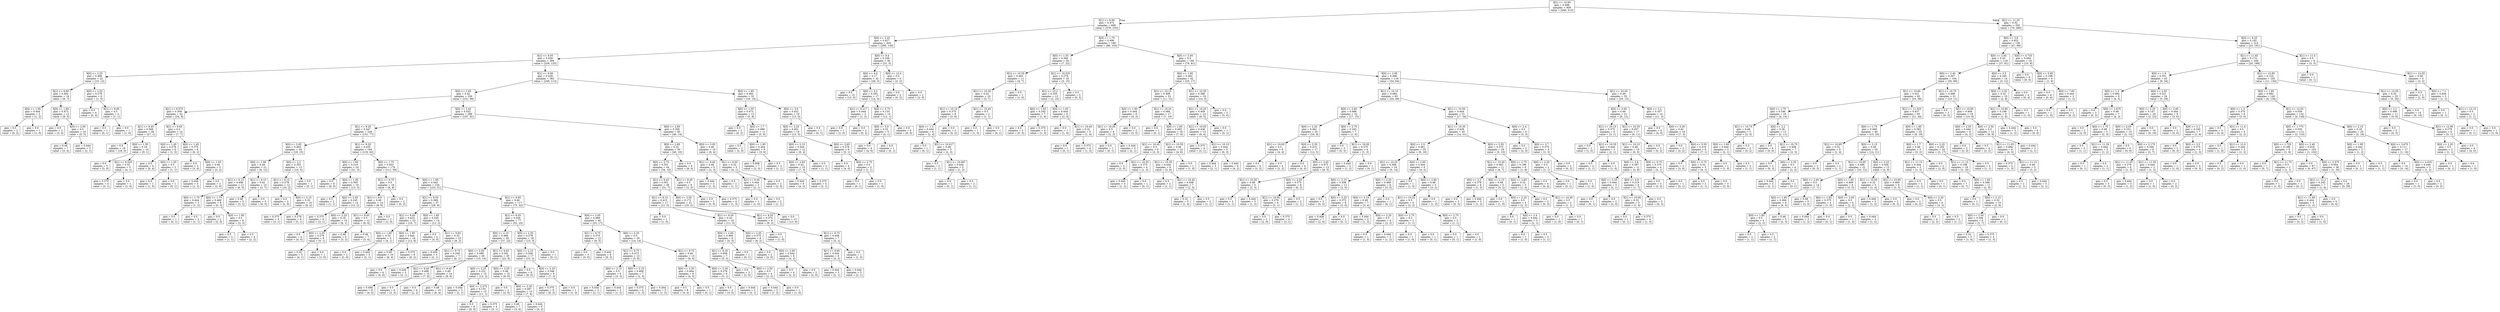 digraph Tree {
node [shape=box] ;
0 [label="X[1] <= 10.65\ngini = 0.498\nsamples = 959\nvalue = [446, 513]"] ;
1 [label="X[1] <= 9.95\ngini = 0.472\nsamples = 609\nvalue = [376, 233]"] ;
0 -> 1 [labeldistance=2.5, labelangle=45, headlabel="True"] ;
2 [label="X[0] <= 3.25\ngini = 0.427\nsamples = 420\nvalue = [290, 130]"] ;
1 -> 2 ;
3 [label="X[1] <= 9.05\ngini = 0.439\nsamples = 384\nvalue = [259, 125]"] ;
2 -> 3 ;
4 [label="X[0] <= 2.25\ngini = 0.496\nsamples = 22\nvalue = [10, 12]"] ;
3 -> 4 ;
5 [label="X[1] <= 8.85\ngini = 0.492\nsamples = 16\nvalue = [9, 7]"] ;
4 -> 5 ;
6 [label="X[0] <= 1.95\ngini = 0.444\nsamples = 3\nvalue = [1, 2]"] ;
5 -> 6 ;
7 [label="gini = 0.0\nsamples = 2\nvalue = [0, 2]"] ;
6 -> 7 ;
8 [label="gini = 0.0\nsamples = 1\nvalue = [1, 0]"] ;
6 -> 8 ;
9 [label="X[0] <= 1.85\ngini = 0.473\nsamples = 13\nvalue = [8, 5]"] ;
5 -> 9 ;
10 [label="gini = 0.0\nsamples = 3\nvalue = [3, 0]"] ;
9 -> 10 ;
11 [label="X[0] <= 2.05\ngini = 0.5\nsamples = 10\nvalue = [5, 5]"] ;
9 -> 11 ;
12 [label="gini = 0.49\nsamples = 7\nvalue = [3, 4]"] ;
11 -> 12 ;
13 [label="gini = 0.444\nsamples = 3\nvalue = [2, 1]"] ;
11 -> 13 ;
14 [label="X[0] <= 2.55\ngini = 0.278\nsamples = 6\nvalue = [1, 5]"] ;
4 -> 14 ;
15 [label="gini = 0.0\nsamples = 4\nvalue = [0, 4]"] ;
14 -> 15 ;
16 [label="X[1] <= 8.85\ngini = 0.5\nsamples = 2\nvalue = [1, 1]"] ;
14 -> 16 ;
17 [label="gini = 0.0\nsamples = 1\nvalue = [0, 1]"] ;
16 -> 17 ;
18 [label="gini = 0.0\nsamples = 1\nvalue = [1, 0]"] ;
16 -> 18 ;
19 [label="X[1] <= 9.85\ngini = 0.429\nsamples = 362\nvalue = [249, 113]"] ;
3 -> 19 ;
20 [label="X[0] <= 1.65\ngini = 0.42\nsamples = 330\nvalue = [231, 99]"] ;
19 -> 20 ;
21 [label="X[1] <= 9.575\ngini = 0.308\nsamples = 42\nvalue = [34, 8]"] ;
20 -> 21 ;
22 [label="X[1] <= 9.45\ngini = 0.069\nsamples = 28\nvalue = [27, 1]"] ;
21 -> 22 ;
23 [label="gini = 0.0\nsamples = 18\nvalue = [18, 0]"] ;
22 -> 23 ;
24 [label="X[0] <= 1.55\ngini = 0.18\nsamples = 10\nvalue = [9, 1]"] ;
22 -> 24 ;
25 [label="gini = 0.0\nsamples = 5\nvalue = [5, 0]"] ;
24 -> 25 ;
26 [label="X[1] <= 9.525\ngini = 0.32\nsamples = 5\nvalue = [4, 1]"] ;
24 -> 26 ;
27 [label="gini = 0.375\nsamples = 4\nvalue = [3, 1]"] ;
26 -> 27 ;
28 [label="gini = 0.0\nsamples = 1\nvalue = [1, 0]"] ;
26 -> 28 ;
29 [label="X[1] <= 9.65\ngini = 0.5\nsamples = 14\nvalue = [7, 7]"] ;
21 -> 29 ;
30 [label="X[0] <= 1.45\ngini = 0.278\nsamples = 6\nvalue = [1, 5]"] ;
29 -> 30 ;
31 [label="gini = 0.0\nsamples = 4\nvalue = [0, 4]"] ;
30 -> 31 ;
32 [label="X[0] <= 1.55\ngini = 0.5\nsamples = 2\nvalue = [1, 1]"] ;
30 -> 32 ;
33 [label="gini = 0.0\nsamples = 1\nvalue = [1, 0]"] ;
32 -> 33 ;
34 [label="gini = 0.0\nsamples = 1\nvalue = [0, 1]"] ;
32 -> 34 ;
35 [label="X[0] <= 1.45\ngini = 0.375\nsamples = 8\nvalue = [6, 2]"] ;
29 -> 35 ;
36 [label="gini = 0.0\nsamples = 3\nvalue = [3, 0]"] ;
35 -> 36 ;
37 [label="X[0] <= 1.55\ngini = 0.48\nsamples = 5\nvalue = [3, 2]"] ;
35 -> 37 ;
38 [label="gini = 0.444\nsamples = 3\nvalue = [1, 2]"] ;
37 -> 38 ;
39 [label="gini = 0.0\nsamples = 2\nvalue = [2, 0]"] ;
37 -> 39 ;
40 [label="X[0] <= 2.45\ngini = 0.432\nsamples = 288\nvalue = [197, 91]"] ;
20 -> 40 ;
41 [label="X[1] <= 9.25\ngini = 0.447\nsamples = 228\nvalue = [151, 77]"] ;
40 -> 41 ;
42 [label="X[0] <= 2.05\ngini = 0.493\nsamples = 34\nvalue = [19, 15]"] ;
41 -> 42 ;
43 [label="X[0] <= 1.95\ngini = 0.49\nsamples = 21\nvalue = [9, 12]"] ;
42 -> 43 ;
44 [label="X[1] <= 9.15\ngini = 0.496\nsamples = 11\nvalue = [6, 5]"] ;
43 -> 44 ;
45 [label="X[0] <= 1.75\ngini = 0.444\nsamples = 3\nvalue = [1, 2]"] ;
44 -> 45 ;
46 [label="gini = 0.0\nsamples = 1\nvalue = [0, 1]"] ;
45 -> 46 ;
47 [label="gini = 0.5\nsamples = 2\nvalue = [1, 1]"] ;
45 -> 47 ;
48 [label="X[0] <= 1.75\ngini = 0.469\nsamples = 8\nvalue = [5, 3]"] ;
44 -> 48 ;
49 [label="gini = 0.0\nsamples = 2\nvalue = [2, 0]"] ;
48 -> 49 ;
50 [label="X[0] <= 1.85\ngini = 0.5\nsamples = 6\nvalue = [3, 3]"] ;
48 -> 50 ;
51 [label="gini = 0.5\nsamples = 2\nvalue = [1, 1]"] ;
50 -> 51 ;
52 [label="gini = 0.5\nsamples = 4\nvalue = [2, 2]"] ;
50 -> 52 ;
53 [label="X[1] <= 9.15\ngini = 0.42\nsamples = 10\nvalue = [3, 7]"] ;
43 -> 53 ;
54 [label="gini = 0.48\nsamples = 5\nvalue = [3, 2]"] ;
53 -> 54 ;
55 [label="gini = 0.0\nsamples = 5\nvalue = [0, 5]"] ;
53 -> 55 ;
56 [label="X[0] <= 2.3\ngini = 0.355\nsamples = 13\nvalue = [10, 3]"] ;
42 -> 56 ;
57 [label="X[1] <= 9.15\ngini = 0.278\nsamples = 12\nvalue = [10, 2]"] ;
56 -> 57 ;
58 [label="gini = 0.0\nsamples = 2\nvalue = [2, 0]"] ;
57 -> 58 ;
59 [label="X[0] <= 2.15\ngini = 0.32\nsamples = 10\nvalue = [8, 2]"] ;
57 -> 59 ;
60 [label="gini = 0.375\nsamples = 4\nvalue = [3, 1]"] ;
59 -> 60 ;
61 [label="gini = 0.278\nsamples = 6\nvalue = [5, 1]"] ;
59 -> 61 ;
62 [label="gini = 0.0\nsamples = 1\nvalue = [0, 1]"] ;
56 -> 62 ;
63 [label="X[1] <= 9.35\ngini = 0.435\nsamples = 194\nvalue = [132, 62]"] ;
41 -> 63 ;
64 [label="X[0] <= 1.85\ngini = 0.219\nsamples = 24\nvalue = [21, 3]"] ;
63 -> 64 ;
65 [label="gini = 0.0\nsamples = 8\nvalue = [8, 0]"] ;
64 -> 65 ;
66 [label="X[0] <= 1.95\ngini = 0.305\nsamples = 16\nvalue = [13, 3]"] ;
64 -> 66 ;
67 [label="gini = 0.5\nsamples = 2\nvalue = [1, 1]"] ;
66 -> 67 ;
68 [label="X[0] <= 2.05\ngini = 0.245\nsamples = 14\nvalue = [12, 2]"] ;
66 -> 68 ;
69 [label="gini = 0.375\nsamples = 4\nvalue = [3, 1]"] ;
68 -> 69 ;
70 [label="X[0] <= 2.25\ngini = 0.18\nsamples = 10\nvalue = [9, 1]"] ;
68 -> 70 ;
71 [label="gini = 0.0\nsamples = 4\nvalue = [4, 0]"] ;
70 -> 71 ;
72 [label="X[0] <= 2.35\ngini = 0.278\nsamples = 6\nvalue = [5, 1]"] ;
70 -> 72 ;
73 [label="gini = 0.32\nsamples = 5\nvalue = [4, 1]"] ;
72 -> 73 ;
74 [label="gini = 0.0\nsamples = 1\nvalue = [1, 0]"] ;
72 -> 74 ;
75 [label="X[0] <= 1.75\ngini = 0.453\nsamples = 170\nvalue = [111, 59]"] ;
63 -> 75 ;
76 [label="X[1] <= 9.75\ngini = 0.5\nsamples = 16\nvalue = [8, 8]"] ;
75 -> 76 ;
77 [label="X[1] <= 9.6\ngini = 0.49\nsamples = 14\nvalue = [8, 6]"] ;
76 -> 77 ;
78 [label="X[1] <= 9.45\ngini = 0.5\nsamples = 12\nvalue = [6, 6]"] ;
77 -> 78 ;
79 [label="gini = 0.48\nsamples = 5\nvalue = [3, 2]"] ;
78 -> 79 ;
80 [label="gini = 0.49\nsamples = 7\nvalue = [3, 4]"] ;
78 -> 80 ;
81 [label="gini = 0.0\nsamples = 2\nvalue = [2, 0]"] ;
77 -> 81 ;
82 [label="gini = 0.0\nsamples = 2\nvalue = [0, 2]"] ;
76 -> 82 ;
83 [label="X[0] <= 1.95\ngini = 0.443\nsamples = 154\nvalue = [103, 51]"] ;
75 -> 83 ;
84 [label="X[1] <= 9.55\ngini = 0.368\nsamples = 37\nvalue = [28, 9]"] ;
83 -> 84 ;
85 [label="X[1] <= 9.45\ngini = 0.423\nsamples = 23\nvalue = [16, 7]"] ;
84 -> 85 ;
86 [label="X[0] <= 1.85\ngini = 0.32\nsamples = 5\nvalue = [4, 1]"] ;
85 -> 86 ;
87 [label="gini = 0.0\nsamples = 2\nvalue = [2, 0]"] ;
86 -> 87 ;
88 [label="gini = 0.444\nsamples = 3\nvalue = [2, 1]"] ;
86 -> 88 ;
89 [label="X[0] <= 1.85\ngini = 0.444\nsamples = 18\nvalue = [12, 6]"] ;
85 -> 89 ;
90 [label="gini = 0.48\nsamples = 10\nvalue = [6, 4]"] ;
89 -> 90 ;
91 [label="gini = 0.375\nsamples = 8\nvalue = [6, 2]"] ;
89 -> 91 ;
92 [label="X[0] <= 1.85\ngini = 0.245\nsamples = 14\nvalue = [12, 2]"] ;
84 -> 92 ;
93 [label="gini = 0.0\nsamples = 4\nvalue = [4, 0]"] ;
92 -> 93 ;
94 [label="X[1] <= 9.65\ngini = 0.32\nsamples = 10\nvalue = [8, 2]"] ;
92 -> 94 ;
95 [label="gini = 0.444\nsamples = 3\nvalue = [2, 1]"] ;
94 -> 95 ;
96 [label="X[1] <= 9.75\ngini = 0.245\nsamples = 7\nvalue = [6, 1]"] ;
94 -> 96 ;
97 [label="gini = 0.0\nsamples = 4\nvalue = [4, 0]"] ;
96 -> 97 ;
98 [label="gini = 0.444\nsamples = 3\nvalue = [2, 1]"] ;
96 -> 98 ;
99 [label="X[1] <= 9.65\ngini = 0.46\nsamples = 117\nvalue = [75, 42]"] ;
83 -> 99 ;
100 [label="X[1] <= 9.55\ngini = 0.439\nsamples = 77\nvalue = [52, 25]"] ;
99 -> 100 ;
101 [label="X[0] <= 2.15\ngini = 0.468\nsamples = 59\nvalue = [37, 22]"] ;
100 -> 101 ;
102 [label="X[0] <= 2.05\ngini = 0.499\nsamples = 29\nvalue = [15, 14]"] ;
101 -> 102 ;
103 [label="X[1] <= 9.45\ngini = 0.498\nsamples = 15\nvalue = [7, 8]"] ;
102 -> 103 ;
104 [label="gini = 0.494\nsamples = 9\nvalue = [4, 5]"] ;
103 -> 104 ;
105 [label="gini = 0.5\nsamples = 6\nvalue = [3, 3]"] ;
103 -> 105 ;
106 [label="X[1] <= 9.45\ngini = 0.49\nsamples = 14\nvalue = [8, 6]"] ;
102 -> 106 ;
107 [label="gini = 0.5\nsamples = 4\nvalue = [2, 2]"] ;
106 -> 107 ;
108 [label="gini = 0.48\nsamples = 10\nvalue = [6, 4]"] ;
106 -> 108 ;
109 [label="X[1] <= 9.45\ngini = 0.391\nsamples = 30\nvalue = [22, 8]"] ;
101 -> 109 ;
110 [label="X[0] <= 2.25\ngini = 0.231\nsamples = 15\nvalue = [13, 2]"] ;
109 -> 110 ;
111 [label="gini = 0.444\nsamples = 3\nvalue = [2, 1]"] ;
110 -> 111 ;
112 [label="X[0] <= 2.375\ngini = 0.153\nsamples = 12\nvalue = [11, 1]"] ;
110 -> 112 ;
113 [label="gini = 0.0\nsamples = 8\nvalue = [8, 0]"] ;
112 -> 113 ;
114 [label="gini = 0.375\nsamples = 4\nvalue = [3, 1]"] ;
112 -> 114 ;
115 [label="X[0] <= 2.25\ngini = 0.48\nsamples = 15\nvalue = [9, 6]"] ;
109 -> 115 ;
116 [label="gini = 0.0\nsamples = 2\nvalue = [2, 0]"] ;
115 -> 116 ;
117 [label="X[0] <= 2.35\ngini = 0.497\nsamples = 13\nvalue = [7, 6]"] ;
115 -> 117 ;
118 [label="gini = 0.49\nsamples = 7\nvalue = [3, 4]"] ;
117 -> 118 ;
119 [label="gini = 0.444\nsamples = 6\nvalue = [4, 2]"] ;
117 -> 119 ;
120 [label="X[0] <= 2.35\ngini = 0.278\nsamples = 18\nvalue = [15, 3]"] ;
100 -> 120 ;
121 [label="X[0] <= 2.15\ngini = 0.208\nsamples = 17\nvalue = [15, 2]"] ;
120 -> 121 ;
122 [label="gini = 0.0\nsamples = 8\nvalue = [8, 0]"] ;
121 -> 122 ;
123 [label="X[0] <= 2.25\ngini = 0.346\nsamples = 9\nvalue = [7, 2]"] ;
121 -> 123 ;
124 [label="gini = 0.375\nsamples = 8\nvalue = [6, 2]"] ;
123 -> 124 ;
125 [label="gini = 0.0\nsamples = 1\nvalue = [1, 0]"] ;
123 -> 125 ;
126 [label="gini = 0.0\nsamples = 1\nvalue = [0, 1]"] ;
120 -> 126 ;
127 [label="X[0] <= 2.05\ngini = 0.489\nsamples = 40\nvalue = [23, 17]"] ;
99 -> 127 ;
128 [label="X[1] <= 9.75\ngini = 0.375\nsamples = 12\nvalue = [9, 3]"] ;
127 -> 128 ;
129 [label="gini = 0.0\nsamples = 3\nvalue = [3, 0]"] ;
128 -> 129 ;
130 [label="gini = 0.444\nsamples = 9\nvalue = [6, 3]"] ;
128 -> 130 ;
131 [label="X[0] <= 2.25\ngini = 0.5\nsamples = 28\nvalue = [14, 14]"] ;
127 -> 131 ;
132 [label="X[1] <= 9.75\ngini = 0.473\nsamples = 13\nvalue = [5, 8]"] ;
131 -> 132 ;
133 [label="X[0] <= 2.15\ngini = 0.5\nsamples = 6\nvalue = [3, 3]"] ;
132 -> 133 ;
134 [label="gini = 0.444\nsamples = 3\nvalue = [2, 1]"] ;
133 -> 134 ;
135 [label="gini = 0.444\nsamples = 3\nvalue = [1, 2]"] ;
133 -> 135 ;
136 [label="X[0] <= 2.15\ngini = 0.408\nsamples = 7\nvalue = [2, 5]"] ;
132 -> 136 ;
137 [label="gini = 0.375\nsamples = 4\nvalue = [1, 3]"] ;
136 -> 137 ;
138 [label="gini = 0.444\nsamples = 3\nvalue = [1, 2]"] ;
136 -> 138 ;
139 [label="X[1] <= 9.75\ngini = 0.48\nsamples = 15\nvalue = [9, 6]"] ;
131 -> 139 ;
140 [label="X[0] <= 2.35\ngini = 0.494\nsamples = 9\nvalue = [4, 5]"] ;
139 -> 140 ;
141 [label="gini = 0.5\nsamples = 8\nvalue = [4, 4]"] ;
140 -> 141 ;
142 [label="gini = 0.0\nsamples = 1\nvalue = [0, 1]"] ;
140 -> 142 ;
143 [label="X[0] <= 2.35\ngini = 0.278\nsamples = 6\nvalue = [5, 1]"] ;
139 -> 143 ;
144 [label="gini = 0.0\nsamples = 3\nvalue = [3, 0]"] ;
143 -> 144 ;
145 [label="gini = 0.444\nsamples = 3\nvalue = [2, 1]"] ;
143 -> 145 ;
146 [label="X[0] <= 2.95\ngini = 0.358\nsamples = 60\nvalue = [46, 14]"] ;
40 -> 146 ;
147 [label="X[0] <= 2.85\ngini = 0.32\nsamples = 50\nvalue = [40, 10]"] ;
146 -> 147 ;
148 [label="X[0] <= 2.75\ngini = 0.351\nsamples = 44\nvalue = [34, 10]"] ;
147 -> 148 ;
149 [label="X[1] <= 9.45\ngini = 0.301\nsamples = 38\nvalue = [31, 7]"] ;
148 -> 149 ;
150 [label="X[1] <= 9.15\ngini = 0.415\nsamples = 17\nvalue = [12, 5]"] ;
149 -> 150 ;
151 [label="gini = 0.0\nsamples = 1\nvalue = [1, 0]"] ;
150 -> 151 ;
152 [label="X[1] <= 9.35\ngini = 0.43\nsamples = 16\nvalue = [11, 5]"] ;
150 -> 152 ;
153 [label="X[0] <= 2.65\ngini = 0.469\nsamples = 8\nvalue = [5, 3]"] ;
152 -> 153 ;
154 [label="X[1] <= 9.25\ngini = 0.408\nsamples = 7\nvalue = [5, 2]"] ;
153 -> 154 ;
155 [label="gini = 0.0\nsamples = 3\nvalue = [3, 0]"] ;
154 -> 155 ;
156 [label="X[0] <= 2.55\ngini = 0.5\nsamples = 4\nvalue = [2, 2]"] ;
154 -> 156 ;
157 [label="gini = 0.444\nsamples = 3\nvalue = [1, 2]"] ;
156 -> 157 ;
158 [label="gini = 0.0\nsamples = 1\nvalue = [1, 0]"] ;
156 -> 158 ;
159 [label="gini = 0.0\nsamples = 1\nvalue = [0, 1]"] ;
153 -> 159 ;
160 [label="X[0] <= 2.55\ngini = 0.375\nsamples = 8\nvalue = [6, 2]"] ;
152 -> 160 ;
161 [label="gini = 0.0\nsamples = 2\nvalue = [2, 0]"] ;
160 -> 161 ;
162 [label="X[0] <= 2.65\ngini = 0.444\nsamples = 6\nvalue = [4, 2]"] ;
160 -> 162 ;
163 [label="gini = 0.5\nsamples = 4\nvalue = [2, 2]"] ;
162 -> 163 ;
164 [label="gini = 0.0\nsamples = 2\nvalue = [2, 0]"] ;
162 -> 164 ;
165 [label="X[0] <= 2.55\ngini = 0.172\nsamples = 21\nvalue = [19, 2]"] ;
149 -> 165 ;
166 [label="X[1] <= 9.55\ngini = 0.375\nsamples = 8\nvalue = [6, 2]"] ;
165 -> 166 ;
167 [label="gini = 0.0\nsamples = 1\nvalue = [1, 0]"] ;
166 -> 167 ;
168 [label="X[1] <= 9.75\ngini = 0.408\nsamples = 7\nvalue = [5, 2]"] ;
166 -> 168 ;
169 [label="X[1] <= 9.65\ngini = 0.444\nsamples = 6\nvalue = [4, 2]"] ;
168 -> 169 ;
170 [label="gini = 0.444\nsamples = 3\nvalue = [2, 1]"] ;
169 -> 170 ;
171 [label="gini = 0.444\nsamples = 3\nvalue = [2, 1]"] ;
169 -> 171 ;
172 [label="gini = 0.0\nsamples = 1\nvalue = [1, 0]"] ;
168 -> 172 ;
173 [label="gini = 0.0\nsamples = 13\nvalue = [13, 0]"] ;
165 -> 173 ;
174 [label="X[1] <= 9.45\ngini = 0.5\nsamples = 6\nvalue = [3, 3]"] ;
148 -> 174 ;
175 [label="gini = 0.0\nsamples = 2\nvalue = [2, 0]"] ;
174 -> 175 ;
176 [label="gini = 0.375\nsamples = 4\nvalue = [1, 3]"] ;
174 -> 176 ;
177 [label="gini = 0.0\nsamples = 6\nvalue = [6, 0]"] ;
147 -> 177 ;
178 [label="X[0] <= 3.05\ngini = 0.48\nsamples = 10\nvalue = [6, 4]"] ;
146 -> 178 ;
179 [label="X[1] <= 9.45\ngini = 0.48\nsamples = 5\nvalue = [2, 3]"] ;
178 -> 179 ;
180 [label="gini = 0.444\nsamples = 3\nvalue = [1, 2]"] ;
179 -> 180 ;
181 [label="gini = 0.5\nsamples = 2\nvalue = [1, 1]"] ;
179 -> 181 ;
182 [label="X[1] <= 9.55\ngini = 0.32\nsamples = 5\nvalue = [4, 1]"] ;
178 -> 182 ;
183 [label="X[1] <= 9.35\ngini = 0.444\nsamples = 3\nvalue = [2, 1]"] ;
182 -> 183 ;
184 [label="gini = 0.0\nsamples = 1\nvalue = [1, 0]"] ;
183 -> 184 ;
185 [label="gini = 0.5\nsamples = 2\nvalue = [1, 1]"] ;
183 -> 185 ;
186 [label="gini = 0.0\nsamples = 2\nvalue = [2, 0]"] ;
182 -> 186 ;
187 [label="X[0] <= 1.95\ngini = 0.492\nsamples = 32\nvalue = [18, 14]"] ;
19 -> 187 ;
188 [label="X[0] <= 1.55\ngini = 0.473\nsamples = 13\nvalue = [5, 8]"] ;
187 -> 188 ;
189 [label="gini = 0.0\nsamples = 2\nvalue = [0, 2]"] ;
188 -> 189 ;
190 [label="X[0] <= 1.7\ngini = 0.496\nsamples = 11\nvalue = [5, 6]"] ;
188 -> 190 ;
191 [label="gini = 0.0\nsamples = 2\nvalue = [2, 0]"] ;
190 -> 191 ;
192 [label="X[0] <= 1.85\ngini = 0.444\nsamples = 9\nvalue = [3, 6]"] ;
190 -> 192 ;
193 [label="gini = 0.408\nsamples = 7\nvalue = [2, 5]"] ;
192 -> 193 ;
194 [label="gini = 0.5\nsamples = 2\nvalue = [1, 1]"] ;
192 -> 194 ;
195 [label="X[0] <= 3.0\ngini = 0.432\nsamples = 19\nvalue = [13, 6]"] ;
187 -> 195 ;
196 [label="X[0] <= 2.25\ngini = 0.401\nsamples = 18\nvalue = [13, 5]"] ;
195 -> 196 ;
197 [label="X[0] <= 2.15\ngini = 0.444\nsamples = 12\nvalue = [8, 4]"] ;
196 -> 197 ;
198 [label="X[0] <= 2.05\ngini = 0.42\nsamples = 10\nvalue = [7, 3]"] ;
197 -> 198 ;
199 [label="gini = 0.444\nsamples = 6\nvalue = [4, 2]"] ;
198 -> 199 ;
200 [label="gini = 0.375\nsamples = 4\nvalue = [3, 1]"] ;
198 -> 200 ;
201 [label="gini = 0.5\nsamples = 2\nvalue = [1, 1]"] ;
197 -> 201 ;
202 [label="X[0] <= 2.65\ngini = 0.278\nsamples = 6\nvalue = [5, 1]"] ;
196 -> 202 ;
203 [label="gini = 0.0\nsamples = 4\nvalue = [4, 0]"] ;
202 -> 203 ;
204 [label="X[0] <= 2.75\ngini = 0.5\nsamples = 2\nvalue = [1, 1]"] ;
202 -> 204 ;
205 [label="gini = 0.0\nsamples = 1\nvalue = [0, 1]"] ;
204 -> 205 ;
206 [label="gini = 0.0\nsamples = 1\nvalue = [1, 0]"] ;
204 -> 206 ;
207 [label="gini = 0.0\nsamples = 1\nvalue = [0, 1]"] ;
195 -> 207 ;
208 [label="X[0] <= 9.4\ngini = 0.239\nsamples = 36\nvalue = [31, 5]"] ;
2 -> 208 ;
209 [label="X[0] <= 4.0\ngini = 0.17\nsamples = 32\nvalue = [29, 3]"] ;
208 -> 209 ;
210 [label="gini = 0.0\nsamples = 15\nvalue = [15, 0]"] ;
209 -> 210 ;
211 [label="X[0] <= 4.2\ngini = 0.291\nsamples = 17\nvalue = [14, 3]"] ;
209 -> 211 ;
212 [label="X[1] <= 9.217\ngini = 0.444\nsamples = 3\nvalue = [1, 2]"] ;
211 -> 212 ;
213 [label="gini = 0.0\nsamples = 1\nvalue = [1, 0]"] ;
212 -> 213 ;
214 [label="gini = 0.0\nsamples = 2\nvalue = [0, 2]"] ;
212 -> 214 ;
215 [label="X[0] <= 5.75\ngini = 0.133\nsamples = 14\nvalue = [13, 1]"] ;
211 -> 215 ;
216 [label="X[0] <= 5.0\ngini = 0.32\nsamples = 5\nvalue = [4, 1]"] ;
215 -> 216 ;
217 [label="gini = 0.0\nsamples = 4\nvalue = [4, 0]"] ;
216 -> 217 ;
218 [label="gini = 0.0\nsamples = 1\nvalue = [0, 1]"] ;
216 -> 218 ;
219 [label="gini = 0.0\nsamples = 9\nvalue = [9, 0]"] ;
215 -> 219 ;
220 [label="X[0] <= 12.4\ngini = 0.5\nsamples = 4\nvalue = [2, 2]"] ;
208 -> 220 ;
221 [label="gini = 0.0\nsamples = 2\nvalue = [0, 2]"] ;
220 -> 221 ;
222 [label="gini = 0.0\nsamples = 2\nvalue = [2, 0]"] ;
220 -> 222 ;
223 [label="X[0] <= 1.75\ngini = 0.496\nsamples = 189\nvalue = [86, 103]"] ;
1 -> 223 ;
224 [label="X[0] <= 1.55\ngini = 0.366\nsamples = 29\nvalue = [7, 22]"] ;
223 -> 224 ;
225 [label="X[1] <= 10.55\ngini = 0.463\nsamples = 11\nvalue = [4, 7]"] ;
224 -> 225 ;
226 [label="X[1] <= 10.35\ngini = 0.42\nsamples = 10\nvalue = [3, 7]"] ;
225 -> 226 ;
227 [label="X[1] <= 10.15\ngini = 0.375\nsamples = 8\nvalue = [2, 6]"] ;
226 -> 227 ;
228 [label="X[0] <= 1.3\ngini = 0.444\nsamples = 6\nvalue = [2, 4]"] ;
227 -> 228 ;
229 [label="gini = 0.0\nsamples = 1\nvalue = [0, 1]"] ;
228 -> 229 ;
230 [label="X[1] <= 10.017\ngini = 0.48\nsamples = 5\nvalue = [2, 3]"] ;
228 -> 230 ;
231 [label="gini = 0.5\nsamples = 2\nvalue = [1, 1]"] ;
230 -> 231 ;
232 [label="X[1] <= 10.067\ngini = 0.444\nsamples = 3\nvalue = [1, 2]"] ;
230 -> 232 ;
233 [label="gini = 0.0\nsamples = 1\nvalue = [0, 1]"] ;
232 -> 233 ;
234 [label="gini = 0.5\nsamples = 2\nvalue = [1, 1]"] ;
232 -> 234 ;
235 [label="gini = 0.0\nsamples = 2\nvalue = [0, 2]"] ;
227 -> 235 ;
236 [label="X[1] <= 10.45\ngini = 0.5\nsamples = 2\nvalue = [1, 1]"] ;
226 -> 236 ;
237 [label="gini = 0.0\nsamples = 1\nvalue = [1, 0]"] ;
236 -> 237 ;
238 [label="gini = 0.0\nsamples = 1\nvalue = [0, 1]"] ;
236 -> 238 ;
239 [label="gini = 0.0\nsamples = 1\nvalue = [1, 0]"] ;
225 -> 239 ;
240 [label="X[1] <= 10.525\ngini = 0.278\nsamples = 18\nvalue = [3, 15]"] ;
224 -> 240 ;
241 [label="X[1] <= 10.2\ngini = 0.355\nsamples = 13\nvalue = [3, 10]"] ;
240 -> 241 ;
242 [label="X[0] <= 1.65\ngini = 0.245\nsamples = 7\nvalue = [1, 6]"] ;
241 -> 242 ;
243 [label="gini = 0.0\nsamples = 3\nvalue = [0, 3]"] ;
242 -> 243 ;
244 [label="gini = 0.375\nsamples = 4\nvalue = [1, 3]"] ;
242 -> 244 ;
245 [label="X[0] <= 1.65\ngini = 0.444\nsamples = 6\nvalue = [2, 4]"] ;
241 -> 245 ;
246 [label="gini = 0.0\nsamples = 1\nvalue = [1, 0]"] ;
245 -> 246 ;
247 [label="X[1] <= 10.45\ngini = 0.32\nsamples = 5\nvalue = [1, 4]"] ;
245 -> 247 ;
248 [label="gini = 0.0\nsamples = 1\nvalue = [0, 1]"] ;
247 -> 248 ;
249 [label="gini = 0.375\nsamples = 4\nvalue = [1, 3]"] ;
247 -> 249 ;
250 [label="gini = 0.0\nsamples = 5\nvalue = [0, 5]"] ;
240 -> 250 ;
251 [label="X[0] <= 2.05\ngini = 0.5\nsamples = 160\nvalue = [79, 81]"] ;
223 -> 251 ;
252 [label="X[0] <= 1.95\ngini = 0.482\nsamples = 42\nvalue = [25, 17]"] ;
251 -> 252 ;
253 [label="X[1] <= 10.15\ngini = 0.499\nsamples = 23\nvalue = [11, 12]"] ;
252 -> 253 ;
254 [label="X[0] <= 1.85\ngini = 0.444\nsamples = 6\nvalue = [4, 2]"] ;
253 -> 254 ;
255 [label="X[1] <= 10.05\ngini = 0.5\nsamples = 4\nvalue = [2, 2]"] ;
254 -> 255 ;
256 [label="gini = 0.0\nsamples = 1\nvalue = [0, 1]"] ;
255 -> 256 ;
257 [label="gini = 0.444\nsamples = 3\nvalue = [2, 1]"] ;
255 -> 257 ;
258 [label="gini = 0.0\nsamples = 2\nvalue = [2, 0]"] ;
254 -> 258 ;
259 [label="X[1] <= 10.25\ngini = 0.484\nsamples = 17\nvalue = [7, 10]"] ;
253 -> 259 ;
260 [label="gini = 0.0\nsamples = 1\nvalue = [0, 1]"] ;
259 -> 260 ;
261 [label="X[0] <= 1.85\ngini = 0.492\nsamples = 16\nvalue = [7, 9]"] ;
259 -> 261 ;
262 [label="X[1] <= 10.45\ngini = 0.5\nsamples = 6\nvalue = [3, 3]"] ;
261 -> 262 ;
263 [label="gini = 0.0\nsamples = 2\nvalue = [2, 0]"] ;
262 -> 263 ;
264 [label="X[1] <= 10.55\ngini = 0.375\nsamples = 4\nvalue = [1, 3]"] ;
262 -> 264 ;
265 [label="gini = 0.444\nsamples = 3\nvalue = [1, 2]"] ;
264 -> 265 ;
266 [label="gini = 0.0\nsamples = 1\nvalue = [0, 1]"] ;
264 -> 266 ;
267 [label="X[1] <= 10.55\ngini = 0.48\nsamples = 10\nvalue = [4, 6]"] ;
261 -> 267 ;
268 [label="X[1] <= 10.35\ngini = 0.444\nsamples = 9\nvalue = [3, 6]"] ;
267 -> 268 ;
269 [label="gini = 0.5\nsamples = 2\nvalue = [1, 1]"] ;
268 -> 269 ;
270 [label="X[1] <= 10.45\ngini = 0.408\nsamples = 7\nvalue = [2, 5]"] ;
268 -> 270 ;
271 [label="gini = 0.32\nsamples = 5\nvalue = [1, 4]"] ;
270 -> 271 ;
272 [label="gini = 0.5\nsamples = 2\nvalue = [1, 1]"] ;
270 -> 272 ;
273 [label="gini = 0.0\nsamples = 1\nvalue = [1, 0]"] ;
267 -> 273 ;
274 [label="X[1] <= 10.35\ngini = 0.388\nsamples = 19\nvalue = [14, 5]"] ;
252 -> 274 ;
275 [label="X[1] <= 10.25\ngini = 0.459\nsamples = 14\nvalue = [9, 5]"] ;
274 -> 275 ;
276 [label="X[1] <= 10.05\ngini = 0.426\nsamples = 13\nvalue = [9, 4]"] ;
275 -> 276 ;
277 [label="gini = 0.375\nsamples = 4\nvalue = [3, 1]"] ;
276 -> 277 ;
278 [label="X[1] <= 10.15\ngini = 0.444\nsamples = 9\nvalue = [6, 3]"] ;
276 -> 278 ;
279 [label="gini = 0.444\nsamples = 3\nvalue = [2, 1]"] ;
278 -> 279 ;
280 [label="gini = 0.444\nsamples = 6\nvalue = [4, 2]"] ;
278 -> 280 ;
281 [label="gini = 0.0\nsamples = 1\nvalue = [0, 1]"] ;
275 -> 281 ;
282 [label="gini = 0.0\nsamples = 5\nvalue = [5, 0]"] ;
274 -> 282 ;
283 [label="X[0] <= 2.95\ngini = 0.496\nsamples = 118\nvalue = [54, 64]"] ;
251 -> 283 ;
284 [label="X[1] <= 10.15\ngini = 0.484\nsamples = 83\nvalue = [34, 49]"] ;
283 -> 284 ;
285 [label="X[0] <= 2.65\ngini = 0.498\nsamples = 32\nvalue = [17, 15]"] ;
284 -> 285 ;
286 [label="X[0] <= 2.25\ngini = 0.461\nsamples = 25\nvalue = [16, 9]"] ;
285 -> 286 ;
287 [label="X[1] <= 10.05\ngini = 0.5\nsamples = 8\nvalue = [4, 4]"] ;
286 -> 287 ;
288 [label="gini = 0.5\nsamples = 4\nvalue = [2, 2]"] ;
287 -> 288 ;
289 [label="gini = 0.5\nsamples = 4\nvalue = [2, 2]"] ;
287 -> 289 ;
290 [label="X[0] <= 2.35\ngini = 0.415\nsamples = 17\nvalue = [12, 5]"] ;
286 -> 290 ;
291 [label="gini = 0.0\nsamples = 4\nvalue = [4, 0]"] ;
290 -> 291 ;
292 [label="X[0] <= 2.45\ngini = 0.473\nsamples = 13\nvalue = [8, 5]"] ;
290 -> 292 ;
293 [label="X[1] <= 10.05\ngini = 0.48\nsamples = 5\nvalue = [2, 3]"] ;
292 -> 293 ;
294 [label="gini = 0.5\nsamples = 2\nvalue = [1, 1]"] ;
293 -> 294 ;
295 [label="gini = 0.444\nsamples = 3\nvalue = [1, 2]"] ;
293 -> 295 ;
296 [label="X[0] <= 2.55\ngini = 0.375\nsamples = 8\nvalue = [6, 2]"] ;
292 -> 296 ;
297 [label="X[1] <= 10.05\ngini = 0.278\nsamples = 6\nvalue = [5, 1]"] ;
296 -> 297 ;
298 [label="gini = 0.0\nsamples = 2\nvalue = [2, 0]"] ;
297 -> 298 ;
299 [label="gini = 0.375\nsamples = 4\nvalue = [3, 1]"] ;
297 -> 299 ;
300 [label="gini = 0.5\nsamples = 2\nvalue = [1, 1]"] ;
296 -> 300 ;
301 [label="X[0] <= 2.75\ngini = 0.245\nsamples = 7\nvalue = [1, 6]"] ;
285 -> 301 ;
302 [label="gini = 0.0\nsamples = 3\nvalue = [0, 3]"] ;
301 -> 302 ;
303 [label="X[1] <= 10.05\ngini = 0.375\nsamples = 4\nvalue = [1, 3]"] ;
301 -> 303 ;
304 [label="gini = 0.444\nsamples = 3\nvalue = [1, 2]"] ;
303 -> 304 ;
305 [label="gini = 0.0\nsamples = 1\nvalue = [0, 1]"] ;
303 -> 305 ;
306 [label="X[1] <= 10.55\ngini = 0.444\nsamples = 51\nvalue = [17, 34]"] ;
284 -> 306 ;
307 [label="X[1] <= 10.35\ngini = 0.429\nsamples = 45\nvalue = [14, 31]"] ;
306 -> 307 ;
308 [label="X[0] <= 2.5\ngini = 0.461\nsamples = 25\nvalue = [9, 16]"] ;
307 -> 308 ;
309 [label="X[1] <= 10.25\ngini = 0.388\nsamples = 19\nvalue = [5, 14]"] ;
308 -> 309 ;
310 [label="X[0] <= 2.15\ngini = 0.298\nsamples = 11\nvalue = [2, 9]"] ;
309 -> 310 ;
311 [label="gini = 0.0\nsamples = 3\nvalue = [0, 3]"] ;
310 -> 311 ;
312 [label="X[0] <= 2.25\ngini = 0.375\nsamples = 8\nvalue = [2, 6]"] ;
310 -> 312 ;
313 [label="gini = 0.408\nsamples = 7\nvalue = [2, 5]"] ;
312 -> 313 ;
314 [label="gini = 0.0\nsamples = 1\nvalue = [0, 1]"] ;
312 -> 314 ;
315 [label="X[0] <= 2.35\ngini = 0.469\nsamples = 8\nvalue = [3, 5]"] ;
309 -> 315 ;
316 [label="X[0] <= 2.15\ngini = 0.49\nsamples = 7\nvalue = [3, 4]"] ;
315 -> 316 ;
317 [label="gini = 0.444\nsamples = 3\nvalue = [1, 2]"] ;
316 -> 317 ;
318 [label="X[0] <= 2.25\ngini = 0.5\nsamples = 4\nvalue = [2, 2]"] ;
316 -> 318 ;
319 [label="gini = 0.0\nsamples = 1\nvalue = [1, 0]"] ;
318 -> 319 ;
320 [label="gini = 0.444\nsamples = 3\nvalue = [1, 2]"] ;
318 -> 320 ;
321 [label="gini = 0.0\nsamples = 1\nvalue = [0, 1]"] ;
315 -> 321 ;
322 [label="X[0] <= 2.65\ngini = 0.444\nsamples = 6\nvalue = [4, 2]"] ;
308 -> 322 ;
323 [label="gini = 0.0\nsamples = 1\nvalue = [1, 0]"] ;
322 -> 323 ;
324 [label="X[0] <= 2.85\ngini = 0.48\nsamples = 5\nvalue = [3, 2]"] ;
322 -> 324 ;
325 [label="X[1] <= 10.25\ngini = 0.5\nsamples = 4\nvalue = [2, 2]"] ;
324 -> 325 ;
326 [label="X[0] <= 2.75\ngini = 0.5\nsamples = 2\nvalue = [1, 1]"] ;
325 -> 326 ;
327 [label="gini = 0.0\nsamples = 1\nvalue = [1, 0]"] ;
326 -> 327 ;
328 [label="gini = 0.0\nsamples = 1\nvalue = [0, 1]"] ;
326 -> 328 ;
329 [label="X[0] <= 2.75\ngini = 0.5\nsamples = 2\nvalue = [1, 1]"] ;
325 -> 329 ;
330 [label="gini = 0.0\nsamples = 1\nvalue = [0, 1]"] ;
329 -> 330 ;
331 [label="gini = 0.0\nsamples = 1\nvalue = [1, 0]"] ;
329 -> 331 ;
332 [label="gini = 0.0\nsamples = 1\nvalue = [1, 0]"] ;
324 -> 332 ;
333 [label="X[0] <= 2.55\ngini = 0.375\nsamples = 20\nvalue = [5, 15]"] ;
307 -> 333 ;
334 [label="X[1] <= 10.45\ngini = 0.463\nsamples = 11\nvalue = [4, 7]"] ;
333 -> 334 ;
335 [label="X[0] <= 2.3\ngini = 0.278\nsamples = 6\nvalue = [1, 5]"] ;
334 -> 335 ;
336 [label="gini = 0.0\nsamples = 3\nvalue = [0, 3]"] ;
335 -> 336 ;
337 [label="gini = 0.444\nsamples = 3\nvalue = [1, 2]"] ;
335 -> 337 ;
338 [label="X[0] <= 2.15\ngini = 0.48\nsamples = 5\nvalue = [3, 2]"] ;
334 -> 338 ;
339 [label="gini = 0.0\nsamples = 1\nvalue = [1, 0]"] ;
338 -> 339 ;
340 [label="X[0] <= 2.25\ngini = 0.5\nsamples = 4\nvalue = [2, 2]"] ;
338 -> 340 ;
341 [label="gini = 0.0\nsamples = 1\nvalue = [0, 1]"] ;
340 -> 341 ;
342 [label="X[0] <= 2.4\ngini = 0.444\nsamples = 3\nvalue = [2, 1]"] ;
340 -> 342 ;
343 [label="gini = 0.0\nsamples = 1\nvalue = [1, 0]"] ;
342 -> 343 ;
344 [label="gini = 0.5\nsamples = 2\nvalue = [1, 1]"] ;
342 -> 344 ;
345 [label="X[0] <= 2.75\ngini = 0.198\nsamples = 9\nvalue = [1, 8]"] ;
333 -> 345 ;
346 [label="X[0] <= 2.65\ngini = 0.32\nsamples = 5\nvalue = [1, 4]"] ;
345 -> 346 ;
347 [label="gini = 0.0\nsamples = 3\nvalue = [0, 3]"] ;
346 -> 347 ;
348 [label="X[1] <= 10.45\ngini = 0.5\nsamples = 2\nvalue = [1, 1]"] ;
346 -> 348 ;
349 [label="gini = 0.0\nsamples = 1\nvalue = [1, 0]"] ;
348 -> 349 ;
350 [label="gini = 0.0\nsamples = 1\nvalue = [0, 1]"] ;
348 -> 350 ;
351 [label="gini = 0.0\nsamples = 4\nvalue = [0, 4]"] ;
345 -> 351 ;
352 [label="X[0] <= 2.4\ngini = 0.5\nsamples = 6\nvalue = [3, 3]"] ;
306 -> 352 ;
353 [label="gini = 0.0\nsamples = 2\nvalue = [2, 0]"] ;
352 -> 353 ;
354 [label="X[0] <= 2.7\ngini = 0.375\nsamples = 4\nvalue = [1, 3]"] ;
352 -> 354 ;
355 [label="X[0] <= 2.55\ngini = 0.5\nsamples = 2\nvalue = [1, 1]"] ;
354 -> 355 ;
356 [label="gini = 0.0\nsamples = 1\nvalue = [0, 1]"] ;
355 -> 356 ;
357 [label="gini = 0.0\nsamples = 1\nvalue = [1, 0]"] ;
355 -> 357 ;
358 [label="gini = 0.0\nsamples = 2\nvalue = [0, 2]"] ;
354 -> 358 ;
359 [label="X[1] <= 10.45\ngini = 0.49\nsamples = 35\nvalue = [20, 15]"] ;
283 -> 359 ;
360 [label="X[0] <= 3.05\ngini = 0.49\nsamples = 21\nvalue = [9, 12]"] ;
359 -> 360 ;
361 [label="X[1] <= 10.15\ngini = 0.375\nsamples = 4\nvalue = [3, 1]"] ;
360 -> 361 ;
362 [label="gini = 0.0\nsamples = 1\nvalue = [1, 0]"] ;
361 -> 362 ;
363 [label="X[1] <= 10.35\ngini = 0.444\nsamples = 3\nvalue = [2, 1]"] ;
361 -> 363 ;
364 [label="gini = 0.5\nsamples = 2\nvalue = [1, 1]"] ;
363 -> 364 ;
365 [label="gini = 0.0\nsamples = 1\nvalue = [1, 0]"] ;
363 -> 365 ;
366 [label="X[1] <= 10.35\ngini = 0.457\nsamples = 17\nvalue = [6, 11]"] ;
360 -> 366 ;
367 [label="X[1] <= 10.15\ngini = 0.48\nsamples = 15\nvalue = [6, 9]"] ;
366 -> 367 ;
368 [label="X[0] <= 3.8\ngini = 0.397\nsamples = 11\nvalue = [3, 8]"] ;
367 -> 368 ;
369 [label="X[0] <= 3.25\ngini = 0.444\nsamples = 3\nvalue = [2, 1]"] ;
368 -> 369 ;
370 [label="gini = 0.0\nsamples = 1\nvalue = [0, 1]"] ;
369 -> 370 ;
371 [label="gini = 0.0\nsamples = 2\nvalue = [2, 0]"] ;
369 -> 371 ;
372 [label="X[0] <= 4.9\ngini = 0.219\nsamples = 8\nvalue = [1, 7]"] ;
368 -> 372 ;
373 [label="X[1] <= 10.05\ngini = 0.32\nsamples = 5\nvalue = [1, 4]"] ;
372 -> 373 ;
374 [label="gini = 0.0\nsamples = 1\nvalue = [0, 1]"] ;
373 -> 374 ;
375 [label="gini = 0.375\nsamples = 4\nvalue = [1, 3]"] ;
373 -> 375 ;
376 [label="gini = 0.0\nsamples = 3\nvalue = [0, 3]"] ;
372 -> 376 ;
377 [label="X[0] <= 9.75\ngini = 0.375\nsamples = 4\nvalue = [3, 1]"] ;
367 -> 377 ;
378 [label="gini = 0.0\nsamples = 3\nvalue = [3, 0]"] ;
377 -> 378 ;
379 [label="gini = 0.0\nsamples = 1\nvalue = [0, 1]"] ;
377 -> 379 ;
380 [label="gini = 0.0\nsamples = 2\nvalue = [0, 2]"] ;
366 -> 380 ;
381 [label="X[0] <= 3.2\ngini = 0.337\nsamples = 14\nvalue = [11, 3]"] ;
359 -> 381 ;
382 [label="gini = 0.0\nsamples = 4\nvalue = [4, 0]"] ;
381 -> 382 ;
383 [label="X[0] <= 3.35\ngini = 0.42\nsamples = 10\nvalue = [7, 3]"] ;
381 -> 383 ;
384 [label="gini = 0.0\nsamples = 2\nvalue = [0, 2]"] ;
383 -> 384 ;
385 [label="X[0] <= 5.55\ngini = 0.219\nsamples = 8\nvalue = [7, 1]"] ;
383 -> 385 ;
386 [label="gini = 0.0\nsamples = 3\nvalue = [3, 0]"] ;
385 -> 386 ;
387 [label="X[0] <= 5.75\ngini = 0.32\nsamples = 5\nvalue = [4, 1]"] ;
385 -> 387 ;
388 [label="gini = 0.5\nsamples = 2\nvalue = [1, 1]"] ;
387 -> 388 ;
389 [label="gini = 0.0\nsamples = 3\nvalue = [3, 0]"] ;
387 -> 389 ;
390 [label="X[1] <= 11.25\ngini = 0.32\nsamples = 350\nvalue = [70, 280]"] ;
0 -> 390 [labeldistance=2.5, labelangle=-45, headlabel="False"] ;
391 [label="X[0] <= 3.8\ngini = 0.452\nsamples = 136\nvalue = [47, 89]"] ;
390 -> 391 ;
392 [label="X[0] <= 2.65\ngini = 0.43\nsamples = 118\nvalue = [37, 81]"] ;
391 -> 392 ;
393 [label="X[0] <= 2.45\ngini = 0.447\nsamples = 104\nvalue = [35, 69]"] ;
392 -> 393 ;
394 [label="X[1] <= 10.85\ngini = 0.421\nsamples = 83\nvalue = [25, 58]"] ;
393 -> 394 ;
395 [label="X[0] <= 1.75\ngini = 0.346\nsamples = 18\nvalue = [4, 14]"] ;
394 -> 395 ;
396 [label="X[1] <= 10.75\ngini = 0.48\nsamples = 5\nvalue = [2, 3]"] ;
395 -> 396 ;
397 [label="X[0] <= 1.65\ngini = 0.444\nsamples = 3\nvalue = [2, 1]"] ;
396 -> 397 ;
398 [label="gini = 0.0\nsamples = 1\nvalue = [1, 0]"] ;
397 -> 398 ;
399 [label="gini = 0.5\nsamples = 2\nvalue = [1, 1]"] ;
397 -> 399 ;
400 [label="gini = 0.0\nsamples = 2\nvalue = [0, 2]"] ;
396 -> 400 ;
401 [label="X[0] <= 2.2\ngini = 0.26\nsamples = 13\nvalue = [2, 11]"] ;
395 -> 401 ;
402 [label="gini = 0.0\nsamples = 6\nvalue = [0, 6]"] ;
401 -> 402 ;
403 [label="X[1] <= 10.75\ngini = 0.408\nsamples = 7\nvalue = [2, 5]"] ;
401 -> 403 ;
404 [label="gini = 0.0\nsamples = 3\nvalue = [0, 3]"] ;
403 -> 404 ;
405 [label="X[0] <= 2.35\ngini = 0.5\nsamples = 4\nvalue = [2, 2]"] ;
403 -> 405 ;
406 [label="gini = 0.444\nsamples = 3\nvalue = [2, 1]"] ;
405 -> 406 ;
407 [label="gini = 0.0\nsamples = 1\nvalue = [0, 1]"] ;
405 -> 407 ;
408 [label="X[1] <= 11.033\ngini = 0.437\nsamples = 65\nvalue = [21, 44]"] ;
394 -> 408 ;
409 [label="X[0] <= 1.75\ngini = 0.469\nsamples = 40\nvalue = [15, 25]"] ;
408 -> 409 ;
410 [label="X[1] <= 10.95\ngini = 0.32\nsamples = 5\nvalue = [1, 4]"] ;
409 -> 410 ;
411 [label="gini = 0.0\nsamples = 3\nvalue = [0, 3]"] ;
410 -> 411 ;
412 [label="gini = 0.5\nsamples = 2\nvalue = [1, 1]"] ;
410 -> 412 ;
413 [label="X[0] <= 2.15\ngini = 0.48\nsamples = 35\nvalue = [14, 21]"] ;
409 -> 413 ;
414 [label="X[1] <= 10.95\ngini = 0.496\nsamples = 22\nvalue = [10, 12]"] ;
413 -> 414 ;
415 [label="X[0] <= 2.05\ngini = 0.5\nsamples = 14\nvalue = [7, 7]"] ;
414 -> 415 ;
416 [label="X[0] <= 1.95\ngini = 0.494\nsamples = 9\nvalue = [4, 5]"] ;
415 -> 416 ;
417 [label="X[0] <= 1.85\ngini = 0.5\nsamples = 4\nvalue = [2, 2]"] ;
416 -> 417 ;
418 [label="gini = 0.5\nsamples = 2\nvalue = [1, 1]"] ;
417 -> 418 ;
419 [label="gini = 0.5\nsamples = 2\nvalue = [1, 1]"] ;
417 -> 419 ;
420 [label="gini = 0.48\nsamples = 5\nvalue = [2, 3]"] ;
416 -> 420 ;
421 [label="gini = 0.48\nsamples = 5\nvalue = [3, 2]"] ;
415 -> 421 ;
422 [label="X[0] <= 1.95\ngini = 0.469\nsamples = 8\nvalue = [3, 5]"] ;
414 -> 422 ;
423 [label="X[0] <= 1.85\ngini = 0.375\nsamples = 4\nvalue = [1, 3]"] ;
422 -> 423 ;
424 [label="gini = 0.444\nsamples = 3\nvalue = [1, 2]"] ;
423 -> 424 ;
425 [label="gini = 0.0\nsamples = 1\nvalue = [0, 1]"] ;
423 -> 425 ;
426 [label="X[0] <= 2.05\ngini = 0.5\nsamples = 4\nvalue = [2, 2]"] ;
422 -> 426 ;
427 [label="gini = 0.0\nsamples = 1\nvalue = [1, 0]"] ;
426 -> 427 ;
428 [label="gini = 0.444\nsamples = 3\nvalue = [1, 2]"] ;
426 -> 428 ;
429 [label="X[0] <= 2.25\ngini = 0.426\nsamples = 13\nvalue = [4, 9]"] ;
413 -> 429 ;
430 [label="X[1] <= 10.95\ngini = 0.32\nsamples = 5\nvalue = [1, 4]"] ;
429 -> 430 ;
431 [label="gini = 0.444\nsamples = 3\nvalue = [1, 2]"] ;
430 -> 431 ;
432 [label="gini = 0.0\nsamples = 2\nvalue = [0, 2]"] ;
430 -> 432 ;
433 [label="X[1] <= 10.95\ngini = 0.469\nsamples = 8\nvalue = [3, 5]"] ;
429 -> 433 ;
434 [label="gini = 0.0\nsamples = 2\nvalue = [0, 2]"] ;
433 -> 434 ;
435 [label="X[0] <= 2.35\ngini = 0.5\nsamples = 6\nvalue = [3, 3]"] ;
433 -> 435 ;
436 [label="gini = 0.5\nsamples = 4\nvalue = [2, 2]"] ;
435 -> 436 ;
437 [label="gini = 0.5\nsamples = 2\nvalue = [1, 1]"] ;
435 -> 437 ;
438 [label="X[0] <= 1.85\ngini = 0.365\nsamples = 25\nvalue = [6, 19]"] ;
408 -> 438 ;
439 [label="X[0] <= 1.7\ngini = 0.48\nsamples = 5\nvalue = [3, 2]"] ;
438 -> 439 ;
440 [label="X[1] <= 11.15\ngini = 0.444\nsamples = 3\nvalue = [1, 2]"] ;
439 -> 440 ;
441 [label="gini = 0.5\nsamples = 2\nvalue = [1, 1]"] ;
440 -> 441 ;
442 [label="gini = 0.0\nsamples = 1\nvalue = [0, 1]"] ;
440 -> 442 ;
443 [label="gini = 0.0\nsamples = 2\nvalue = [2, 0]"] ;
439 -> 443 ;
444 [label="X[0] <= 2.25\ngini = 0.255\nsamples = 20\nvalue = [3, 17]"] ;
438 -> 444 ;
445 [label="X[1] <= 11.15\ngini = 0.198\nsamples = 18\nvalue = [2, 16]"] ;
444 -> 445 ;
446 [label="gini = 0.0\nsamples = 7\nvalue = [0, 7]"] ;
445 -> 446 ;
447 [label="X[0] <= 1.95\ngini = 0.298\nsamples = 11\nvalue = [2, 9]"] ;
445 -> 447 ;
448 [label="gini = 0.0\nsamples = 1\nvalue = [0, 1]"] ;
447 -> 448 ;
449 [label="X[0] <= 2.15\ngini = 0.32\nsamples = 10\nvalue = [2, 8]"] ;
447 -> 449 ;
450 [label="X[0] <= 2.05\ngini = 0.346\nsamples = 9\nvalue = [2, 7]"] ;
449 -> 450 ;
451 [label="gini = 0.32\nsamples = 5\nvalue = [1, 4]"] ;
450 -> 451 ;
452 [label="gini = 0.375\nsamples = 4\nvalue = [1, 3]"] ;
450 -> 452 ;
453 [label="gini = 0.0\nsamples = 1\nvalue = [0, 1]"] ;
449 -> 453 ;
454 [label="gini = 0.5\nsamples = 2\nvalue = [1, 1]"] ;
444 -> 454 ;
455 [label="X[1] <= 10.75\ngini = 0.499\nsamples = 21\nvalue = [10, 11]"] ;
393 -> 455 ;
456 [label="gini = 0.0\nsamples = 3\nvalue = [0, 3]"] ;
455 -> 456 ;
457 [label="X[1] <= 10.95\ngini = 0.494\nsamples = 18\nvalue = [10, 8]"] ;
455 -> 457 ;
458 [label="X[0] <= 2.55\ngini = 0.444\nsamples = 6\nvalue = [4, 2]"] ;
457 -> 458 ;
459 [label="gini = 0.0\nsamples = 2\nvalue = [2, 0]"] ;
458 -> 459 ;
460 [label="gini = 0.5\nsamples = 4\nvalue = [2, 2]"] ;
458 -> 460 ;
461 [label="X[0] <= 2.55\ngini = 0.5\nsamples = 12\nvalue = [6, 6]"] ;
457 -> 461 ;
462 [label="X[1] <= 11.05\ngini = 0.494\nsamples = 9\nvalue = [4, 5]"] ;
461 -> 462 ;
463 [label="gini = 0.375\nsamples = 4\nvalue = [1, 3]"] ;
462 -> 463 ;
464 [label="X[1] <= 11.15\ngini = 0.48\nsamples = 5\nvalue = [3, 2]"] ;
462 -> 464 ;
465 [label="gini = 0.5\nsamples = 2\nvalue = [1, 1]"] ;
464 -> 465 ;
466 [label="gini = 0.444\nsamples = 3\nvalue = [2, 1]"] ;
464 -> 466 ;
467 [label="gini = 0.444\nsamples = 3\nvalue = [2, 1]"] ;
461 -> 467 ;
468 [label="X[0] <= 3.5\ngini = 0.245\nsamples = 14\nvalue = [2, 12]"] ;
392 -> 468 ;
469 [label="X[0] <= 3.35\ngini = 0.32\nsamples = 10\nvalue = [2, 8]"] ;
468 -> 469 ;
470 [label="X[1] <= 10.85\ngini = 0.198\nsamples = 9\nvalue = [1, 8]"] ;
469 -> 470 ;
471 [label="gini = 0.444\nsamples = 3\nvalue = [1, 2]"] ;
470 -> 471 ;
472 [label="gini = 0.0\nsamples = 6\nvalue = [0, 6]"] ;
470 -> 472 ;
473 [label="gini = 0.0\nsamples = 1\nvalue = [1, 0]"] ;
469 -> 473 ;
474 [label="gini = 0.0\nsamples = 4\nvalue = [0, 4]"] ;
468 -> 474 ;
475 [label="X[0] <= 4.725\ngini = 0.494\nsamples = 18\nvalue = [10, 8]"] ;
391 -> 475 ;
476 [label="gini = 0.0\nsamples = 9\nvalue = [9, 0]"] ;
475 -> 476 ;
477 [label="X[0] <= 5.95\ngini = 0.198\nsamples = 9\nvalue = [1, 8]"] ;
475 -> 477 ;
478 [label="gini = 0.0\nsamples = 6\nvalue = [0, 6]"] ;
477 -> 478 ;
479 [label="X[0] <= 7.65\ngini = 0.444\nsamples = 3\nvalue = [1, 2]"] ;
477 -> 479 ;
480 [label="gini = 0.0\nsamples = 1\nvalue = [1, 0]"] ;
479 -> 480 ;
481 [label="gini = 0.0\nsamples = 2\nvalue = [0, 2]"] ;
479 -> 481 ;
482 [label="X[0] <= 6.25\ngini = 0.192\nsamples = 214\nvalue = [23, 191]"] ;
390 -> 482 ;
483 [label="X[1] <= 11.45\ngini = 0.174\nsamples = 208\nvalue = [20, 188]"] ;
482 -> 483 ;
484 [label="X[0] <= 1.9\ngini = 0.331\nsamples = 43\nvalue = [9, 34]"] ;
483 -> 484 ;
485 [label="X[0] <= 1.5\ngini = 0.494\nsamples = 9\nvalue = [4, 5]"] ;
484 -> 485 ;
486 [label="gini = 0.0\nsamples = 2\nvalue = [0, 2]"] ;
485 -> 486 ;
487 [label="X[0] <= 1.675\ngini = 0.49\nsamples = 7\nvalue = [4, 3]"] ;
485 -> 487 ;
488 [label="gini = 0.0\nsamples = 2\nvalue = [2, 0]"] ;
487 -> 488 ;
489 [label="X[0] <= 1.75\ngini = 0.48\nsamples = 5\nvalue = [2, 3]"] ;
487 -> 489 ;
490 [label="gini = 0.5\nsamples = 2\nvalue = [1, 1]"] ;
489 -> 490 ;
491 [label="X[1] <= 11.35\ngini = 0.444\nsamples = 3\nvalue = [1, 2]"] ;
489 -> 491 ;
492 [label="gini = 0.0\nsamples = 1\nvalue = [0, 1]"] ;
491 -> 492 ;
493 [label="gini = 0.5\nsamples = 2\nvalue = [1, 1]"] ;
491 -> 493 ;
494 [label="X[0] <= 2.55\ngini = 0.251\nsamples = 34\nvalue = [5, 29]"] ;
484 -> 494 ;
495 [label="X[0] <= 2.25\ngini = 0.147\nsamples = 25\nvalue = [2, 23]"] ;
494 -> 495 ;
496 [label="X[0] <= 2.05\ngini = 0.231\nsamples = 15\nvalue = [2, 13]"] ;
495 -> 496 ;
497 [label="gini = 0.0\nsamples = 6\nvalue = [0, 6]"] ;
496 -> 497 ;
498 [label="X[0] <= 2.175\ngini = 0.346\nsamples = 9\nvalue = [2, 7]"] ;
496 -> 498 ;
499 [label="X[1] <= 11.35\ngini = 0.278\nsamples = 6\nvalue = [1, 5]"] ;
498 -> 499 ;
500 [label="gini = 0.0\nsamples = 3\nvalue = [0, 3]"] ;
499 -> 500 ;
501 [label="gini = 0.444\nsamples = 3\nvalue = [1, 2]"] ;
499 -> 501 ;
502 [label="X[1] <= 11.35\ngini = 0.444\nsamples = 3\nvalue = [1, 2]"] ;
498 -> 502 ;
503 [label="gini = 0.0\nsamples = 1\nvalue = [1, 0]"] ;
502 -> 503 ;
504 [label="gini = 0.0\nsamples = 2\nvalue = [0, 2]"] ;
502 -> 504 ;
505 [label="gini = 0.0\nsamples = 10\nvalue = [0, 10]"] ;
495 -> 505 ;
506 [label="X[0] <= 2.65\ngini = 0.444\nsamples = 9\nvalue = [3, 6]"] ;
494 -> 506 ;
507 [label="gini = 0.0\nsamples = 2\nvalue = [2, 0]"] ;
506 -> 507 ;
508 [label="X[0] <= 3.1\ngini = 0.245\nsamples = 7\nvalue = [1, 6]"] ;
506 -> 508 ;
509 [label="gini = 0.0\nsamples = 3\nvalue = [0, 3]"] ;
508 -> 509 ;
510 [label="X[0] <= 3.5\ngini = 0.375\nsamples = 4\nvalue = [1, 3]"] ;
508 -> 510 ;
511 [label="gini = 0.0\nsamples = 1\nvalue = [1, 0]"] ;
510 -> 511 ;
512 [label="gini = 0.0\nsamples = 3\nvalue = [0, 3]"] ;
510 -> 512 ;
513 [label="X[1] <= 12.85\ngini = 0.124\nsamples = 165\nvalue = [11, 154]"] ;
483 -> 513 ;
514 [label="X[0] <= 1.65\ngini = 0.082\nsamples = 140\nvalue = [6, 134]"] ;
513 -> 514 ;
515 [label="X[0] <= 1.5\ngini = 0.375\nsamples = 8\nvalue = [2, 6]"] ;
514 -> 515 ;
516 [label="gini = 0.0\nsamples = 4\nvalue = [0, 4]"] ;
515 -> 516 ;
517 [label="X[1] <= 11.6\ngini = 0.5\nsamples = 4\nvalue = [2, 2]"] ;
515 -> 517 ;
518 [label="gini = 0.0\nsamples = 1\nvalue = [1, 0]"] ;
517 -> 518 ;
519 [label="X[1] <= 12.0\ngini = 0.444\nsamples = 3\nvalue = [1, 2]"] ;
517 -> 519 ;
520 [label="gini = 0.0\nsamples = 2\nvalue = [0, 2]"] ;
519 -> 520 ;
521 [label="gini = 0.0\nsamples = 1\nvalue = [1, 0]"] ;
519 -> 521 ;
522 [label="X[1] <= 12.55\ngini = 0.059\nsamples = 132\nvalue = [4, 128]"] ;
514 -> 522 ;
523 [label="X[0] <= 1.775\ngini = 0.035\nsamples = 112\nvalue = [2, 110]"] ;
522 -> 523 ;
524 [label="X[0] <= 1.725\ngini = 0.198\nsamples = 9\nvalue = [1, 8]"] ;
523 -> 524 ;
525 [label="gini = 0.0\nsamples = 7\nvalue = [0, 7]"] ;
524 -> 525 ;
526 [label="X[1] <= 11.75\ngini = 0.5\nsamples = 2\nvalue = [1, 1]"] ;
524 -> 526 ;
527 [label="gini = 0.0\nsamples = 1\nvalue = [1, 0]"] ;
526 -> 527 ;
528 [label="gini = 0.0\nsamples = 1\nvalue = [0, 1]"] ;
526 -> 528 ;
529 [label="X[0] <= 2.45\ngini = 0.019\nsamples = 103\nvalue = [1, 102]"] ;
523 -> 529 ;
530 [label="gini = 0.0\nsamples = 67\nvalue = [0, 67]"] ;
529 -> 530 ;
531 [label="X[0] <= 2.575\ngini = 0.054\nsamples = 36\nvalue = [1, 35]"] ;
529 -> 531 ;
532 [label="X[1] <= 12.2\ngini = 0.245\nsamples = 7\nvalue = [1, 6]"] ;
531 -> 532 ;
533 [label="X[1] <= 11.85\ngini = 0.444\nsamples = 3\nvalue = [1, 2]"] ;
532 -> 533 ;
534 [label="gini = 0.0\nsamples = 2\nvalue = [0, 2]"] ;
533 -> 534 ;
535 [label="gini = 0.0\nsamples = 1\nvalue = [1, 0]"] ;
533 -> 535 ;
536 [label="gini = 0.0\nsamples = 4\nvalue = [0, 4]"] ;
532 -> 536 ;
537 [label="gini = 0.0\nsamples = 29\nvalue = [0, 29]"] ;
531 -> 537 ;
538 [label="X[0] <= 2.15\ngini = 0.18\nsamples = 20\nvalue = [2, 18]"] ;
522 -> 538 ;
539 [label="X[0] <= 1.95\ngini = 0.444\nsamples = 3\nvalue = [1, 2]"] ;
538 -> 539 ;
540 [label="gini = 0.0\nsamples = 1\nvalue = [0, 1]"] ;
539 -> 540 ;
541 [label="gini = 0.5\nsamples = 2\nvalue = [1, 1]"] ;
539 -> 541 ;
542 [label="X[0] <= 3.675\ngini = 0.111\nsamples = 17\nvalue = [1, 16]"] ;
538 -> 542 ;
543 [label="gini = 0.0\nsamples = 14\nvalue = [0, 14]"] ;
542 -> 543 ;
544 [label="X[0] <= 4.025\ngini = 0.444\nsamples = 3\nvalue = [1, 2]"] ;
542 -> 544 ;
545 [label="gini = 0.0\nsamples = 1\nvalue = [1, 0]"] ;
544 -> 545 ;
546 [label="gini = 0.0\nsamples = 2\nvalue = [0, 2]"] ;
544 -> 546 ;
547 [label="X[1] <= 13.05\ngini = 0.32\nsamples = 25\nvalue = [5, 20]"] ;
513 -> 547 ;
548 [label="X[0] <= 2.2\ngini = 0.496\nsamples = 11\nvalue = [5, 6]"] ;
547 -> 548 ;
549 [label="gini = 0.0\nsamples = 5\nvalue = [0, 5]"] ;
548 -> 549 ;
550 [label="X[1] <= 12.95\ngini = 0.278\nsamples = 6\nvalue = [5, 1]"] ;
548 -> 550 ;
551 [label="X[0] <= 2.35\ngini = 0.5\nsamples = 2\nvalue = [1, 1]"] ;
550 -> 551 ;
552 [label="gini = 0.0\nsamples = 1\nvalue = [0, 1]"] ;
551 -> 552 ;
553 [label="gini = 0.0\nsamples = 1\nvalue = [1, 0]"] ;
551 -> 553 ;
554 [label="gini = 0.0\nsamples = 4\nvalue = [4, 0]"] ;
550 -> 554 ;
555 [label="gini = 0.0\nsamples = 14\nvalue = [0, 14]"] ;
547 -> 555 ;
556 [label="X[1] <= 11.4\ngini = 0.5\nsamples = 6\nvalue = [3, 3]"] ;
482 -> 556 ;
557 [label="gini = 0.0\nsamples = 1\nvalue = [0, 1]"] ;
556 -> 557 ;
558 [label="X[1] <= 12.05\ngini = 0.48\nsamples = 5\nvalue = [3, 2]"] ;
556 -> 558 ;
559 [label="gini = 0.0\nsamples = 2\nvalue = [2, 0]"] ;
558 -> 559 ;
560 [label="X[0] <= 7.1\ngini = 0.444\nsamples = 3\nvalue = [1, 2]"] ;
558 -> 560 ;
561 [label="gini = 0.0\nsamples = 1\nvalue = [0, 1]"] ;
560 -> 561 ;
562 [label="X[1] <= 12.15\ngini = 0.5\nsamples = 2\nvalue = [1, 1]"] ;
560 -> 562 ;
563 [label="gini = 0.0\nsamples = 1\nvalue = [0, 1]"] ;
562 -> 563 ;
564 [label="gini = 0.0\nsamples = 1\nvalue = [1, 0]"] ;
562 -> 564 ;
}